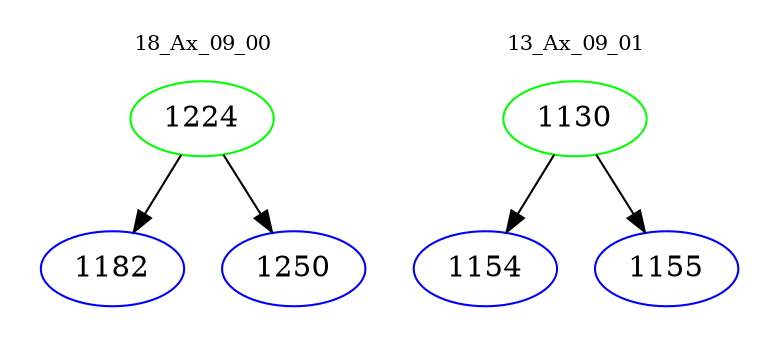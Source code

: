 digraph{
subgraph cluster_0 {
color = white
label = "18_Ax_09_00";
fontsize=10;
T0_1224 [label="1224", color="green"]
T0_1224 -> T0_1182 [color="black"]
T0_1182 [label="1182", color="blue"]
T0_1224 -> T0_1250 [color="black"]
T0_1250 [label="1250", color="blue"]
}
subgraph cluster_1 {
color = white
label = "13_Ax_09_01";
fontsize=10;
T1_1130 [label="1130", color="green"]
T1_1130 -> T1_1154 [color="black"]
T1_1154 [label="1154", color="blue"]
T1_1130 -> T1_1155 [color="black"]
T1_1155 [label="1155", color="blue"]
}
}
